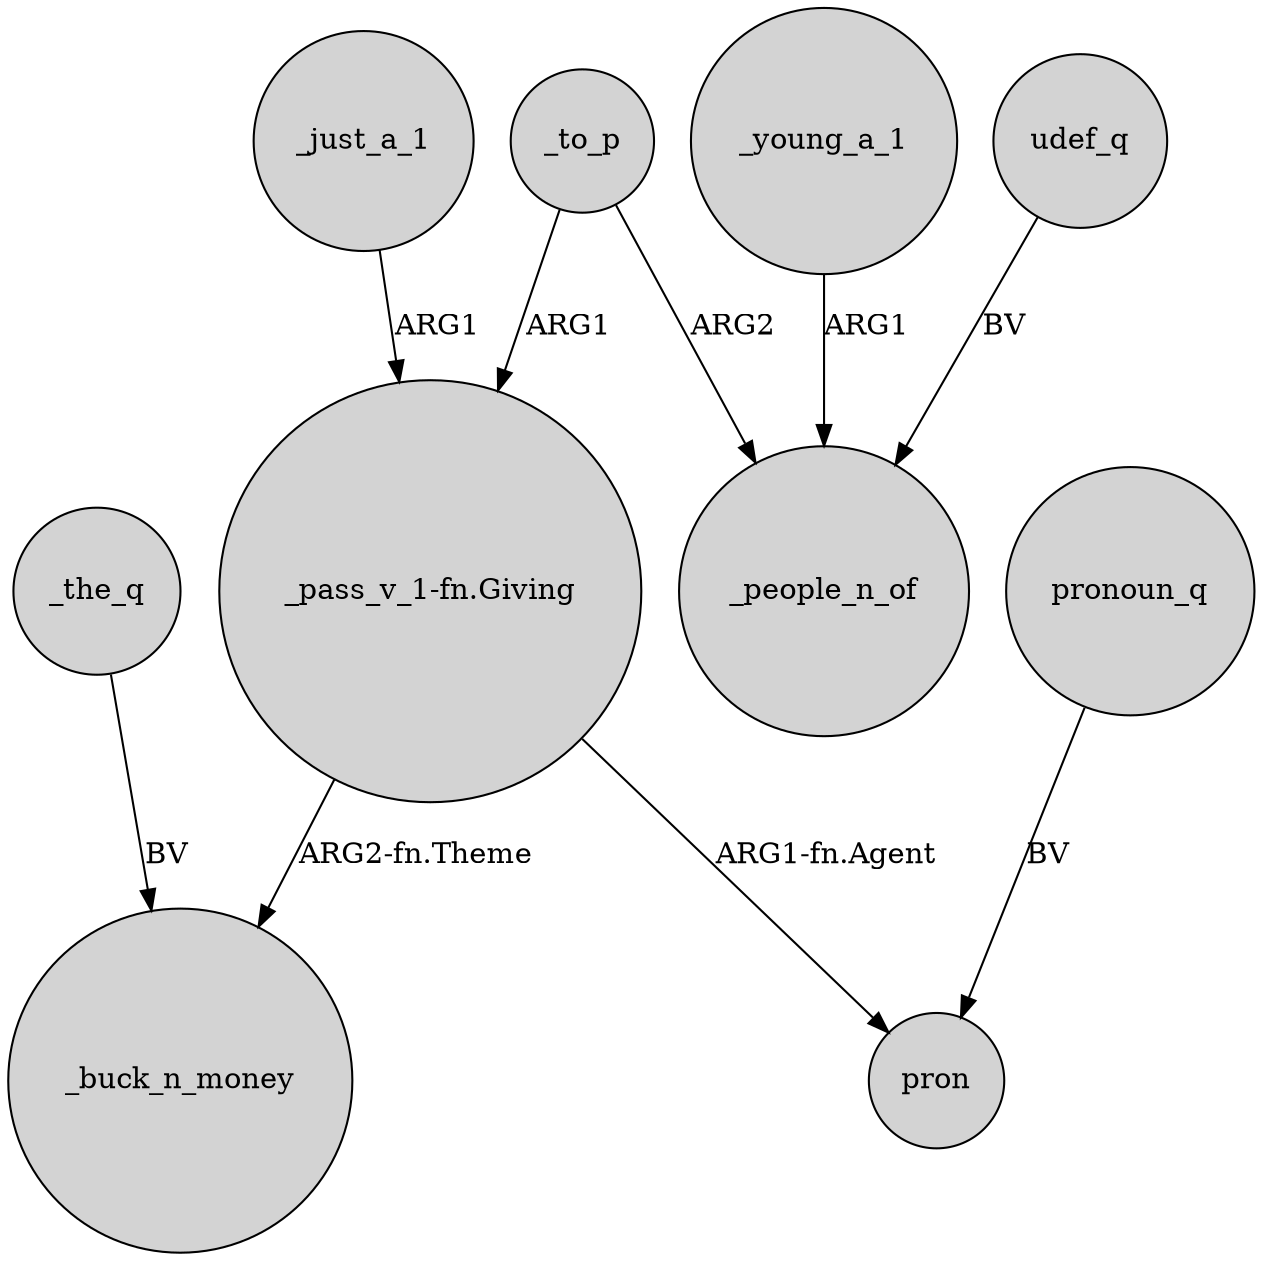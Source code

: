 digraph {
	node [shape=circle style=filled]
	"_pass_v_1-fn.Giving" -> _buck_n_money [label="ARG2-fn.Theme"]
	_the_q -> _buck_n_money [label=BV]
	"_pass_v_1-fn.Giving" -> pron [label="ARG1-fn.Agent"]
	_to_p -> "_pass_v_1-fn.Giving" [label=ARG1]
	udef_q -> _people_n_of [label=BV]
	_to_p -> _people_n_of [label=ARG2]
	_just_a_1 -> "_pass_v_1-fn.Giving" [label=ARG1]
	_young_a_1 -> _people_n_of [label=ARG1]
	pronoun_q -> pron [label=BV]
}
